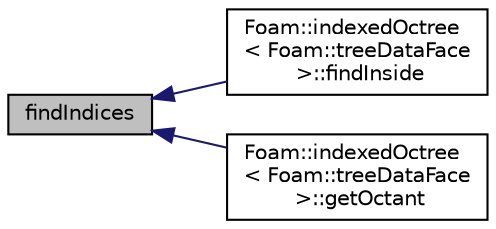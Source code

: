 digraph "findIndices"
{
  bgcolor="transparent";
  edge [fontname="Helvetica",fontsize="10",labelfontname="Helvetica",labelfontsize="10"];
  node [fontname="Helvetica",fontsize="10",shape=record];
  rankdir="LR";
  Node226 [label="findIndices",height=0.2,width=0.4,color="black", fillcolor="grey75", style="filled", fontcolor="black"];
  Node226 -> Node227 [dir="back",color="midnightblue",fontsize="10",style="solid",fontname="Helvetica"];
  Node227 [label="Foam::indexedOctree\l\< Foam::treeDataFace\l \>::findInside",height=0.2,width=0.4,color="black",URL="$a26157.html#a19ec78dc66d2a1946292e3d8809657e0",tooltip="Find shape containing point. Only implemented for certain. "];
  Node226 -> Node228 [dir="back",color="midnightblue",fontsize="10",style="solid",fontname="Helvetica"];
  Node228 [label="Foam::indexedOctree\l\< Foam::treeDataFace\l \>::getOctant",height=0.2,width=0.4,color="black",URL="$a26157.html#a36994951ee6485ae76d974d51f6fc871"];
}
